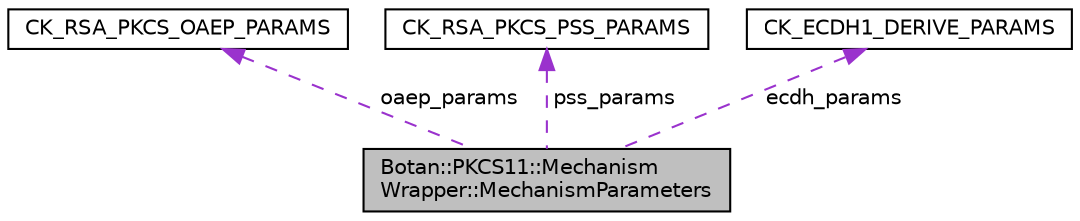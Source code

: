 digraph "Botan::PKCS11::MechanismWrapper::MechanismParameters"
{
  edge [fontname="Helvetica",fontsize="10",labelfontname="Helvetica",labelfontsize="10"];
  node [fontname="Helvetica",fontsize="10",shape=record];
  Node1 [label="Botan::PKCS11::Mechanism\lWrapper::MechanismParameters",height=0.2,width=0.4,color="black", fillcolor="grey75", style="filled", fontcolor="black"];
  Node2 -> Node1 [dir="back",color="darkorchid3",fontsize="10",style="dashed",label=" oaep_params" ,fontname="Helvetica"];
  Node2 [label="CK_RSA_PKCS_OAEP_PARAMS",height=0.2,width=0.4,color="black", fillcolor="white", style="filled",URL="$struct_c_k___r_s_a___p_k_c_s___o_a_e_p___p_a_r_a_m_s.html"];
  Node3 -> Node1 [dir="back",color="darkorchid3",fontsize="10",style="dashed",label=" pss_params" ,fontname="Helvetica"];
  Node3 [label="CK_RSA_PKCS_PSS_PARAMS",height=0.2,width=0.4,color="black", fillcolor="white", style="filled",URL="$struct_c_k___r_s_a___p_k_c_s___p_s_s___p_a_r_a_m_s.html"];
  Node4 -> Node1 [dir="back",color="darkorchid3",fontsize="10",style="dashed",label=" ecdh_params" ,fontname="Helvetica"];
  Node4 [label="CK_ECDH1_DERIVE_PARAMS",height=0.2,width=0.4,color="black", fillcolor="white", style="filled",URL="$struct_c_k___e_c_d_h1___d_e_r_i_v_e___p_a_r_a_m_s.html"];
}
